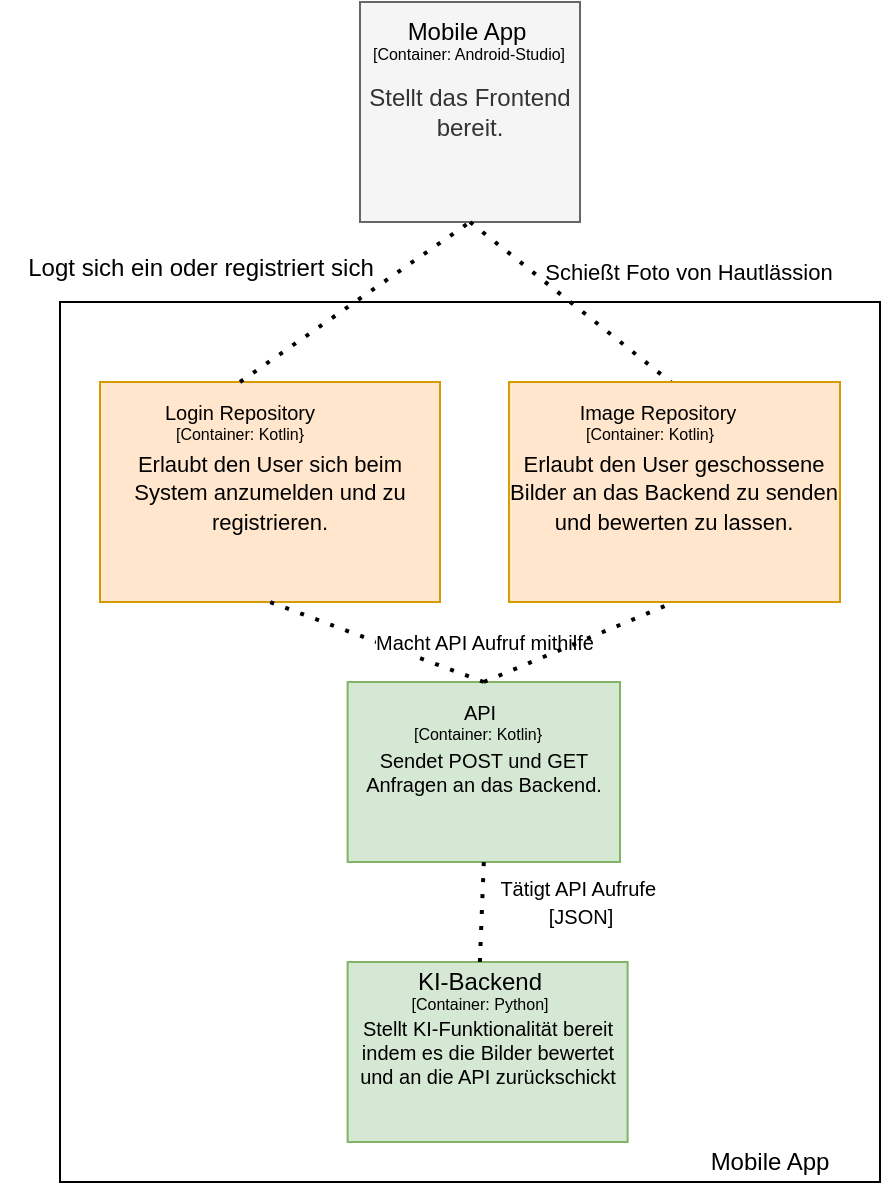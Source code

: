 <mxfile version="26.0.15">
  <diagram name="Page-1" id="uY-ux5SM715pgpHfwJ75">
    <mxGraphModel dx="677" dy="368" grid="1" gridSize="10" guides="1" tooltips="1" connect="1" arrows="1" fold="1" page="1" pageScale="1" pageWidth="827" pageHeight="1169" math="0" shadow="0">
      <root>
        <mxCell id="0" />
        <mxCell id="1" parent="0" />
        <mxCell id="HiHLQ8zvASw_HJKXryYm-1" value="" style="rounded=0;whiteSpace=wrap;html=1;fillColor=#FFFFFF;strokeColor=#000000;" vertex="1" parent="1">
          <mxGeometry x="80" y="320" width="410" height="440" as="geometry" />
        </mxCell>
        <mxCell id="HiHLQ8zvASw_HJKXryYm-2" value="Stellt das Frontend bereit." style="whiteSpace=wrap;html=1;aspect=fixed;fillColor=#f5f5f5;strokeColor=#666666;fontColor=#333333;" vertex="1" parent="1">
          <mxGeometry x="230" y="170" width="110" height="110" as="geometry" />
        </mxCell>
        <mxCell id="HiHLQ8zvASw_HJKXryYm-4" style="edgeStyle=orthogonalEdgeStyle;rounded=0;orthogonalLoop=1;jettySize=auto;html=1;exitX=0.5;exitY=0;exitDx=0;exitDy=0;" edge="1" parent="1">
          <mxGeometry relative="1" as="geometry">
            <mxPoint x="295" y="270" as="targetPoint" />
            <mxPoint x="295" y="270" as="sourcePoint" />
          </mxGeometry>
        </mxCell>
        <mxCell id="HiHLQ8zvASw_HJKXryYm-5" value="" style="endArrow=none;dashed=1;html=1;dashPattern=1 3;strokeWidth=2;rounded=0;exitX=0.5;exitY=1;exitDx=0;exitDy=0;entryX=0.544;entryY=0.009;entryDx=0;entryDy=0;entryPerimeter=0;" edge="1" parent="1" source="HiHLQ8zvASw_HJKXryYm-2" target="HiHLQ8zvASw_HJKXryYm-35">
          <mxGeometry width="50" height="50" relative="1" as="geometry">
            <mxPoint x="675.0" y="250" as="sourcePoint" />
            <mxPoint x="390" y="280" as="targetPoint" />
          </mxGeometry>
        </mxCell>
        <mxCell id="HiHLQ8zvASw_HJKXryYm-8" value="&lt;font style=&quot;font-size: 12px;&quot;&gt;Mobile App&lt;/font&gt;" style="text;html=1;align=center;verticalAlign=middle;whiteSpace=wrap;rounded=0;fontSize=9;" vertex="1" parent="1">
          <mxGeometry x="240.86" y="170" width="85" height="30" as="geometry" />
        </mxCell>
        <mxCell id="HiHLQ8zvASw_HJKXryYm-9" value="&lt;font style=&quot;font-size: 8px;&quot;&gt;[Container: Android-Studio]&lt;/font&gt;" style="text;html=1;align=center;verticalAlign=middle;whiteSpace=wrap;rounded=0;" vertex="1" parent="1">
          <mxGeometry x="227.37" y="190" width="115.25" height="10" as="geometry" />
        </mxCell>
        <mxCell id="HiHLQ8zvASw_HJKXryYm-10" value="&lt;font style=&quot;font-size: 11px;&quot;&gt;Erlaubt den User sich beim System anzumelden und zu registrieren.&lt;/font&gt;" style="rounded=0;whiteSpace=wrap;html=1;fillColor=#ffe6cc;strokeColor=#d79b00;" vertex="1" parent="1">
          <mxGeometry x="100" y="360" width="170" height="110" as="geometry" />
        </mxCell>
        <mxCell id="HiHLQ8zvASw_HJKXryYm-11" value="&lt;font size=&quot;1&quot;&gt;Login Repository&lt;/font&gt;" style="text;html=1;align=center;verticalAlign=middle;whiteSpace=wrap;rounded=0;fontSize=9;" vertex="1" parent="1">
          <mxGeometry x="100" y="360" width="140" height="30" as="geometry" />
        </mxCell>
        <mxCell id="HiHLQ8zvASw_HJKXryYm-12" value="&lt;font style=&quot;font-size: 8px;&quot;&gt;[Container: Kotlin}&lt;/font&gt;" style="text;html=1;align=center;verticalAlign=middle;whiteSpace=wrap;rounded=0;" vertex="1" parent="1">
          <mxGeometry x="116.19" y="380" width="107.62" height="10" as="geometry" />
        </mxCell>
        <mxCell id="HiHLQ8zvASw_HJKXryYm-13" value="" style="endArrow=none;dashed=1;html=1;dashPattern=1 3;strokeWidth=2;rounded=0;entryX=0.5;entryY=1;entryDx=0;entryDy=0;exitX=0.5;exitY=0;exitDx=0;exitDy=0;" edge="1" parent="1" source="HiHLQ8zvASw_HJKXryYm-11" target="HiHLQ8zvASw_HJKXryYm-2">
          <mxGeometry width="50" height="50" relative="1" as="geometry">
            <mxPoint x="320" y="410" as="sourcePoint" />
            <mxPoint x="370" y="360" as="targetPoint" />
          </mxGeometry>
        </mxCell>
        <mxCell id="HiHLQ8zvASw_HJKXryYm-15" value="&lt;div&gt;Sendet POST und GET Anfragen an das Backend.&lt;/div&gt;" style="rounded=0;whiteSpace=wrap;html=1;fontSize=10;align=center;fillColor=#d5e8d4;strokeColor=#82b366;" vertex="1" parent="1">
          <mxGeometry x="223.81" y="510" width="136.19" height="90" as="geometry" />
        </mxCell>
        <mxCell id="HiHLQ8zvASw_HJKXryYm-21" value="Stellt KI-Funktionalität bereit indem es die Bilder bewertet und an die API zurückschickt&lt;div&gt;&lt;/div&gt;" style="rounded=0;whiteSpace=wrap;html=1;fontSize=10;align=center;fillColor=#d5e8d4;strokeColor=#82b366;" vertex="1" parent="1">
          <mxGeometry x="223.81" y="650" width="140" height="90" as="geometry" />
        </mxCell>
        <mxCell id="HiHLQ8zvASw_HJKXryYm-22" value="&lt;font style=&quot;font-size: 12px;&quot;&gt;KI-Backend&lt;/font&gt;" style="text;html=1;align=center;verticalAlign=middle;whiteSpace=wrap;rounded=0;fontSize=9;" vertex="1" parent="1">
          <mxGeometry x="233.81" y="650" width="112.24" height="20" as="geometry" />
        </mxCell>
        <mxCell id="HiHLQ8zvASw_HJKXryYm-23" value="&lt;font style=&quot;font-size: 8px;&quot;&gt;[Container: Python]&lt;/font&gt;" style="text;html=1;align=center;verticalAlign=middle;whiteSpace=wrap;rounded=0;" vertex="1" parent="1">
          <mxGeometry x="250" y="660" width="79.87" height="20" as="geometry" />
        </mxCell>
        <mxCell id="HiHLQ8zvASw_HJKXryYm-24" value="" style="endArrow=none;dashed=1;html=1;dashPattern=1 3;strokeWidth=2;rounded=0;entryX=0.5;entryY=1;entryDx=0;entryDy=0;exitX=0.5;exitY=0;exitDx=0;exitDy=0;" edge="1" parent="1" source="HiHLQ8zvASw_HJKXryYm-15" target="HiHLQ8zvASw_HJKXryYm-10">
          <mxGeometry width="50" height="50" relative="1" as="geometry">
            <mxPoint x="330" y="500" as="sourcePoint" />
            <mxPoint x="330" y="490" as="targetPoint" />
          </mxGeometry>
        </mxCell>
        <mxCell id="HiHLQ8zvASw_HJKXryYm-25" value="&lt;font style=&quot;font-size: 10px;&quot;&gt;Macht API Aufruf mithilfe&lt;/font&gt;" style="edgeLabel;html=1;align=center;verticalAlign=middle;resizable=0;points=[];" vertex="1" connectable="0" parent="HiHLQ8zvASw_HJKXryYm-24">
          <mxGeometry x="0.304" y="-2" relative="1" as="geometry">
            <mxPoint x="69" y="8" as="offset" />
          </mxGeometry>
        </mxCell>
        <mxCell id="HiHLQ8zvASw_HJKXryYm-30" value="Mobile App" style="text;html=1;align=center;verticalAlign=middle;whiteSpace=wrap;rounded=0;" vertex="1" parent="1">
          <mxGeometry x="380" y="750" width="110" as="geometry" />
        </mxCell>
        <mxCell id="HiHLQ8zvASw_HJKXryYm-31" value="" style="endArrow=none;dashed=1;html=1;dashPattern=1 3;strokeWidth=2;rounded=0;exitX=0.5;exitY=0;exitDx=0;exitDy=0;entryX=0.5;entryY=1;entryDx=0;entryDy=0;" edge="1" parent="1" source="HiHLQ8zvASw_HJKXryYm-22" target="HiHLQ8zvASw_HJKXryYm-15">
          <mxGeometry width="50" height="50" relative="1" as="geometry">
            <mxPoint x="170" y="540" as="sourcePoint" />
            <mxPoint x="220" y="490" as="targetPoint" />
          </mxGeometry>
        </mxCell>
        <mxCell id="HiHLQ8zvASw_HJKXryYm-32" value="&lt;font style=&quot;font-size: 10px;&quot;&gt;Tätigt API Aufrufe&amp;nbsp;&lt;br&gt;[JSON]&lt;/font&gt;" style="edgeLabel;html=1;align=center;verticalAlign=middle;resizable=0;points=[];" vertex="1" connectable="0" parent="HiHLQ8zvASw_HJKXryYm-31">
          <mxGeometry x="-0.391" relative="1" as="geometry">
            <mxPoint x="49" y="-15" as="offset" />
          </mxGeometry>
        </mxCell>
        <mxCell id="HiHLQ8zvASw_HJKXryYm-36" value="&lt;font style=&quot;font-size: 11px;&quot;&gt;Erlaubt den User geschossene Bilder an das Backend zu senden und bewerten zu lassen.&lt;/font&gt;" style="rounded=0;whiteSpace=wrap;html=1;fillColor=#ffe6cc;strokeColor=#d79b00;" vertex="1" parent="1">
          <mxGeometry x="304.48" y="360" width="165.52" height="110" as="geometry" />
        </mxCell>
        <mxCell id="HiHLQ8zvASw_HJKXryYm-35" value="&lt;font size=&quot;1&quot;&gt;Image Repository&lt;/font&gt;" style="text;html=1;align=center;verticalAlign=middle;whiteSpace=wrap;rounded=0;fontSize=9;" vertex="1" parent="1">
          <mxGeometry x="309.48" y="360" width="140" height="30" as="geometry" />
        </mxCell>
        <mxCell id="HiHLQ8zvASw_HJKXryYm-37" value="&lt;font style=&quot;font-size: 8px;&quot;&gt;[Container: Kotlin}&lt;/font&gt;" style="text;html=1;align=center;verticalAlign=middle;whiteSpace=wrap;rounded=0;" vertex="1" parent="1">
          <mxGeometry x="320.68" y="380" width="107.62" height="10" as="geometry" />
        </mxCell>
        <mxCell id="HiHLQ8zvASw_HJKXryYm-38" value="" style="endArrow=none;dashed=1;html=1;dashPattern=1 3;strokeWidth=2;rounded=0;entryX=0.5;entryY=1;entryDx=0;entryDy=0;exitX=0.5;exitY=0;exitDx=0;exitDy=0;" edge="1" parent="1" source="HiHLQ8zvASw_HJKXryYm-15" target="HiHLQ8zvASw_HJKXryYm-36">
          <mxGeometry width="50" height="50" relative="1" as="geometry">
            <mxPoint x="300" y="520" as="sourcePoint" />
            <mxPoint x="195" y="480" as="targetPoint" />
          </mxGeometry>
        </mxCell>
        <mxCell id="HiHLQ8zvASw_HJKXryYm-40" value="&lt;font size=&quot;1&quot;&gt;API&lt;/font&gt;" style="text;html=1;align=center;verticalAlign=middle;whiteSpace=wrap;rounded=0;fontSize=9;" vertex="1" parent="1">
          <mxGeometry x="219.93" y="510" width="140" height="30" as="geometry" />
        </mxCell>
        <mxCell id="HiHLQ8zvASw_HJKXryYm-41" value="&lt;font style=&quot;font-size: 8px;&quot;&gt;[Container: Kotlin}&lt;/font&gt;" style="text;html=1;align=center;verticalAlign=middle;whiteSpace=wrap;rounded=0;" vertex="1" parent="1">
          <mxGeometry x="235" y="530" width="107.62" height="10" as="geometry" />
        </mxCell>
        <mxCell id="HiHLQ8zvASw_HJKXryYm-42" value="&lt;font style=&quot;font-size: 11px;&quot;&gt;Schießt Foto von Hautlässion&lt;/font&gt;" style="text;html=1;align=center;verticalAlign=middle;resizable=0;points=[];autosize=1;strokeColor=none;fillColor=none;" vertex="1" parent="1">
          <mxGeometry x="309.48" y="290" width="170" height="30" as="geometry" />
        </mxCell>
        <mxCell id="HiHLQ8zvASw_HJKXryYm-43" value="Logt sich ein oder registriert sich" style="text;html=1;align=center;verticalAlign=middle;resizable=0;points=[];autosize=1;strokeColor=none;fillColor=none;" vertex="1" parent="1">
          <mxGeometry x="50" y="288" width="200" height="30" as="geometry" />
        </mxCell>
      </root>
    </mxGraphModel>
  </diagram>
</mxfile>
